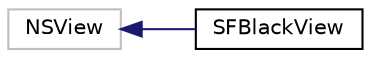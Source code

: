 digraph "Graphical Class Hierarchy"
{
 // LATEX_PDF_SIZE
  edge [fontname="Helvetica",fontsize="10",labelfontname="Helvetica",labelfontsize="10"];
  node [fontname="Helvetica",fontsize="10",shape=record];
  rankdir="LR";
  Node375 [label="NSView",height=0.2,width=0.4,color="grey75", fillcolor="white", style="filled",tooltip=" "];
  Node375 -> Node0 [dir="back",color="midnightblue",fontsize="10",style="solid",fontname="Helvetica"];
  Node0 [label="SFBlackView",height=0.2,width=0.4,color="black", fillcolor="white", style="filled",URL="$d7/da5/interfaceSFBlackView.html",tooltip=" "];
}
